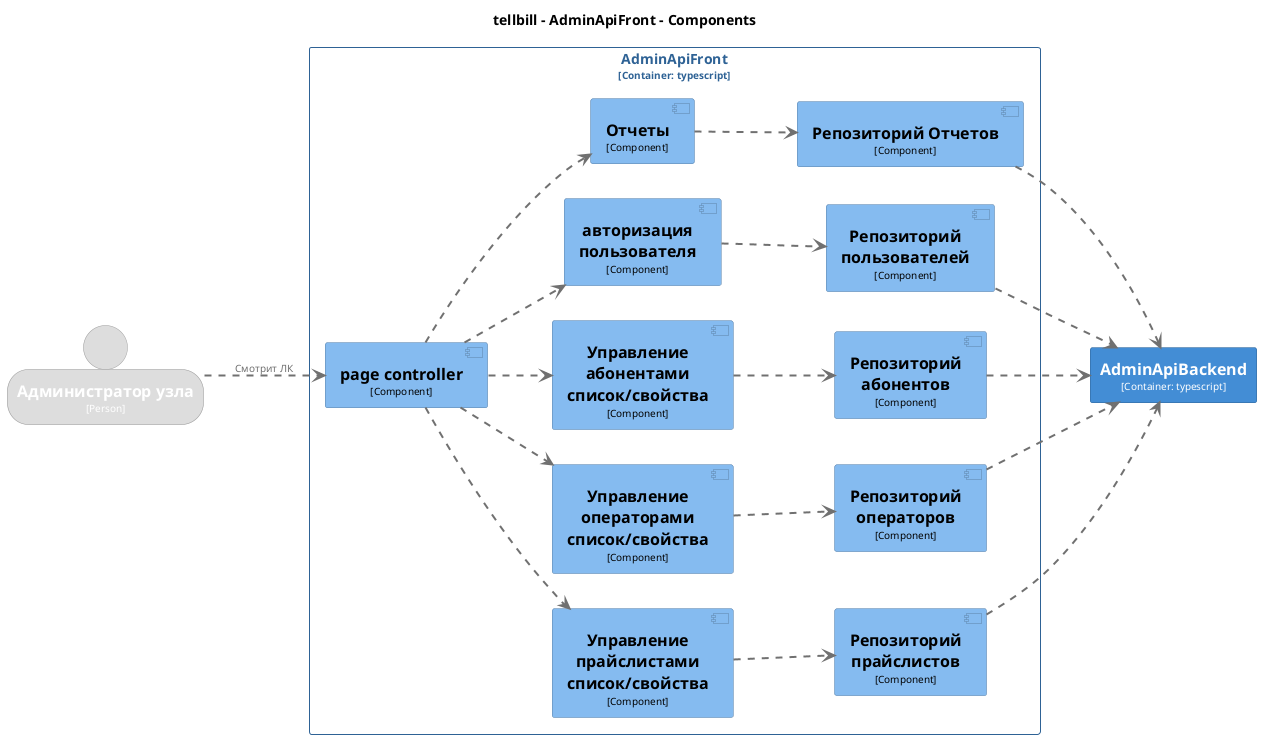 @startuml
set separator none
title tellbill - AdminApiFront - Components

left to right direction

skinparam {
  arrowFontSize 10
  defaultTextAlignment center
  wrapWidth 200
  maxMessageSize 100
}

hide stereotype

skinparam rectangle<<tellbill.AdminApiBackend>> {
  BackgroundColor #438dd5
  FontColor #ffffff
  BorderColor #2e6295
  shadowing false
}
skinparam component<<tellbill.AdminApiFront.pagecontroller>> {
  BackgroundColor #85bbf0
  FontColor #000000
  BorderColor #5d82a8
  shadowing false
}
skinparam person<<Администраторузла>> {
  BackgroundColor #dddddd
  FontColor #ffffff
  BorderColor #9a9a9a
  shadowing false
}
skinparam component<<tellbill.AdminApiFront.Отчеты>> {
  BackgroundColor #85bbf0
  FontColor #000000
  BorderColor #5d82a8
  shadowing false
}
skinparam component<<tellbill.AdminApiFront.РепозиторийОтчетов>> {
  BackgroundColor #85bbf0
  FontColor #000000
  BorderColor #5d82a8
  shadowing false
}
skinparam component<<tellbill.AdminApiFront.Репозиторийабонентов>> {
  BackgroundColor #85bbf0
  FontColor #000000
  BorderColor #5d82a8
  shadowing false
}
skinparam component<<tellbill.AdminApiFront.Репозиторийоператоров>> {
  BackgroundColor #85bbf0
  FontColor #000000
  BorderColor #5d82a8
  shadowing false
}
skinparam component<<tellbill.AdminApiFront.Репозиторийпользователей>> {
  BackgroundColor #85bbf0
  FontColor #000000
  BorderColor #5d82a8
  shadowing false
}
skinparam component<<tellbill.AdminApiFront.Репозиторийпрайслистов>> {
  BackgroundColor #85bbf0
  FontColor #000000
  BorderColor #5d82a8
  shadowing false
}
skinparam component<<tellbill.AdminApiFront.Управлениеабонентамисписоксвойства>> {
  BackgroundColor #85bbf0
  FontColor #000000
  BorderColor #5d82a8
  shadowing false
}
skinparam component<<tellbill.AdminApiFront.Управлениеоператорамисписоксвойства>> {
  BackgroundColor #85bbf0
  FontColor #000000
  BorderColor #5d82a8
  shadowing false
}
skinparam component<<tellbill.AdminApiFront.Управлениепрайслистамисписоксвойства>> {
  BackgroundColor #85bbf0
  FontColor #000000
  BorderColor #5d82a8
  shadowing false
}
skinparam component<<tellbill.AdminApiFront.авторизацияпользователя>> {
  BackgroundColor #85bbf0
  FontColor #000000
  BorderColor #5d82a8
  shadowing false
}
skinparam rectangle<<tellbill.AdminApiFront>> {
  BorderColor #2e6295
  FontColor #2e6295
  shadowing false
}

person "==Администратор узла\n<size:10>[Person]</size>" <<Администраторузла>> as Администраторузла
rectangle "==AdminApiBackend\n<size:10>[Container: typescript]</size>" <<tellbill.AdminApiBackend>> as tellbill.AdminApiBackend

rectangle "AdminApiFront\n<size:10>[Container: typescript]</size>" <<tellbill.AdminApiFront>> {
  component "==Отчеты\n<size:10>[Component]</size>" <<tellbill.AdminApiFront.Отчеты>> as tellbill.AdminApiFront.Отчеты
  component "==Репозиторий Отчетов\n<size:10>[Component]</size>" <<tellbill.AdminApiFront.РепозиторийОтчетов>> as tellbill.AdminApiFront.РепозиторийОтчетов
  component "==page controller\n<size:10>[Component]</size>" <<tellbill.AdminApiFront.pagecontroller>> as tellbill.AdminApiFront.pagecontroller
  component "==авторизация пользователя\n<size:10>[Component]</size>" <<tellbill.AdminApiFront.авторизацияпользователя>> as tellbill.AdminApiFront.авторизацияпользователя
  component "==Репозиторий пользователей\n<size:10>[Component]</size>" <<tellbill.AdminApiFront.Репозиторийпользователей>> as tellbill.AdminApiFront.Репозиторийпользователей
  component "==Управление абонентами список/свойства\n<size:10>[Component]</size>" <<tellbill.AdminApiFront.Управлениеабонентамисписоксвойства>> as tellbill.AdminApiFront.Управлениеабонентамисписоксвойства
  component "==Репозиторий абонентов\n<size:10>[Component]</size>" <<tellbill.AdminApiFront.Репозиторийабонентов>> as tellbill.AdminApiFront.Репозиторийабонентов
  component "==Управление операторами список/свойства\n<size:10>[Component]</size>" <<tellbill.AdminApiFront.Управлениеоператорамисписоксвойства>> as tellbill.AdminApiFront.Управлениеоператорамисписоксвойства
  component "==Репозиторий операторов\n<size:10>[Component]</size>" <<tellbill.AdminApiFront.Репозиторийоператоров>> as tellbill.AdminApiFront.Репозиторийоператоров
  component "==Управление прайслистами список/свойства\n<size:10>[Component]</size>" <<tellbill.AdminApiFront.Управлениепрайслистамисписоксвойства>> as tellbill.AdminApiFront.Управлениепрайслистамисписоксвойства
  component "==Репозиторий прайслистов\n<size:10>[Component]</size>" <<tellbill.AdminApiFront.Репозиторийпрайслистов>> as tellbill.AdminApiFront.Репозиторийпрайслистов
}

tellbill.AdminApiFront.pagecontroller .[#707070,thickness=2].> tellbill.AdminApiFront.Управлениепрайслистамисписоксвойства : "<color:#707070>"
tellbill.AdminApiFront.Отчеты .[#707070,thickness=2].> tellbill.AdminApiFront.РепозиторийОтчетов : "<color:#707070>"
tellbill.AdminApiFront.pagecontroller .[#707070,thickness=2].> tellbill.AdminApiFront.Отчеты : "<color:#707070>"
tellbill.AdminApiFront.Репозиторийпользователей .[#707070,thickness=2].> tellbill.AdminApiBackend : "<color:#707070>"
tellbill.AdminApiFront.Репозиторийабонентов .[#707070,thickness=2].> tellbill.AdminApiBackend : "<color:#707070>"
tellbill.AdminApiFront.Репозиторийоператоров .[#707070,thickness=2].> tellbill.AdminApiBackend : "<color:#707070>"
tellbill.AdminApiFront.Репозиторийпрайслистов .[#707070,thickness=2].> tellbill.AdminApiBackend : "<color:#707070>"
tellbill.AdminApiFront.РепозиторийОтчетов .[#707070,thickness=2].> tellbill.AdminApiBackend : "<color:#707070>"
Администраторузла .[#707070,thickness=2].> tellbill.AdminApiFront.pagecontroller : "<color:#707070>Смотрит ЛК"
tellbill.AdminApiFront.авторизацияпользователя .[#707070,thickness=2].> tellbill.AdminApiFront.Репозиторийпользователей : "<color:#707070>"
tellbill.AdminApiFront.pagecontroller .[#707070,thickness=2].> tellbill.AdminApiFront.авторизацияпользователя : "<color:#707070>"
tellbill.AdminApiFront.Управлениеабонентамисписоксвойства .[#707070,thickness=2].> tellbill.AdminApiFront.Репозиторийабонентов : "<color:#707070>"
tellbill.AdminApiFront.pagecontroller .[#707070,thickness=2].> tellbill.AdminApiFront.Управлениеабонентамисписоксвойства : "<color:#707070>"
tellbill.AdminApiFront.Управлениеоператорамисписоксвойства .[#707070,thickness=2].> tellbill.AdminApiFront.Репозиторийоператоров : "<color:#707070>"
tellbill.AdminApiFront.pagecontroller .[#707070,thickness=2].> tellbill.AdminApiFront.Управлениеоператорамисписоксвойства : "<color:#707070>"
tellbill.AdminApiFront.Управлениепрайслистамисписоксвойства .[#707070,thickness=2].> tellbill.AdminApiFront.Репозиторийпрайслистов : "<color:#707070>"
@enduml